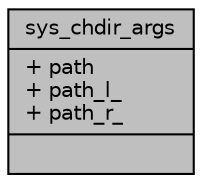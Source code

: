 digraph "sys_chdir_args"
{
 // LATEX_PDF_SIZE
  edge [fontname="Helvetica",fontsize="10",labelfontname="Helvetica",labelfontsize="10"];
  node [fontname="Helvetica",fontsize="10",shape=record];
  Node1 [label="{sys_chdir_args\n|+ path\l+ path_l_\l+ path_r_\l|}",height=0.2,width=0.4,color="black", fillcolor="grey75", style="filled", fontcolor="black",tooltip=" "];
}
